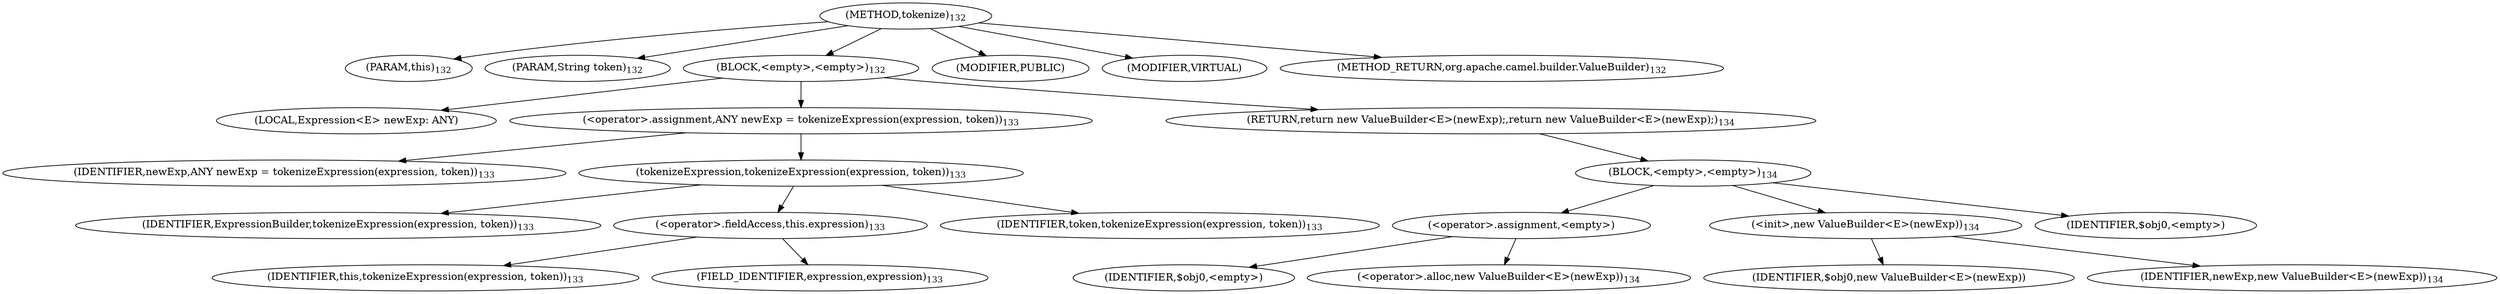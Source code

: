 digraph "tokenize" {  
"333" [label = <(METHOD,tokenize)<SUB>132</SUB>> ]
"334" [label = <(PARAM,this)<SUB>132</SUB>> ]
"335" [label = <(PARAM,String token)<SUB>132</SUB>> ]
"336" [label = <(BLOCK,&lt;empty&gt;,&lt;empty&gt;)<SUB>132</SUB>> ]
"337" [label = <(LOCAL,Expression&lt;E&gt; newExp: ANY)> ]
"338" [label = <(&lt;operator&gt;.assignment,ANY newExp = tokenizeExpression(expression, token))<SUB>133</SUB>> ]
"339" [label = <(IDENTIFIER,newExp,ANY newExp = tokenizeExpression(expression, token))<SUB>133</SUB>> ]
"340" [label = <(tokenizeExpression,tokenizeExpression(expression, token))<SUB>133</SUB>> ]
"341" [label = <(IDENTIFIER,ExpressionBuilder,tokenizeExpression(expression, token))<SUB>133</SUB>> ]
"342" [label = <(&lt;operator&gt;.fieldAccess,this.expression)<SUB>133</SUB>> ]
"343" [label = <(IDENTIFIER,this,tokenizeExpression(expression, token))<SUB>133</SUB>> ]
"344" [label = <(FIELD_IDENTIFIER,expression,expression)<SUB>133</SUB>> ]
"345" [label = <(IDENTIFIER,token,tokenizeExpression(expression, token))<SUB>133</SUB>> ]
"346" [label = <(RETURN,return new ValueBuilder&lt;E&gt;(newExp);,return new ValueBuilder&lt;E&gt;(newExp);)<SUB>134</SUB>> ]
"347" [label = <(BLOCK,&lt;empty&gt;,&lt;empty&gt;)<SUB>134</SUB>> ]
"348" [label = <(&lt;operator&gt;.assignment,&lt;empty&gt;)> ]
"349" [label = <(IDENTIFIER,$obj0,&lt;empty&gt;)> ]
"350" [label = <(&lt;operator&gt;.alloc,new ValueBuilder&lt;E&gt;(newExp))<SUB>134</SUB>> ]
"351" [label = <(&lt;init&gt;,new ValueBuilder&lt;E&gt;(newExp))<SUB>134</SUB>> ]
"352" [label = <(IDENTIFIER,$obj0,new ValueBuilder&lt;E&gt;(newExp))> ]
"353" [label = <(IDENTIFIER,newExp,new ValueBuilder&lt;E&gt;(newExp))<SUB>134</SUB>> ]
"354" [label = <(IDENTIFIER,$obj0,&lt;empty&gt;)> ]
"355" [label = <(MODIFIER,PUBLIC)> ]
"356" [label = <(MODIFIER,VIRTUAL)> ]
"357" [label = <(METHOD_RETURN,org.apache.camel.builder.ValueBuilder)<SUB>132</SUB>> ]
  "333" -> "334" 
  "333" -> "335" 
  "333" -> "336" 
  "333" -> "355" 
  "333" -> "356" 
  "333" -> "357" 
  "336" -> "337" 
  "336" -> "338" 
  "336" -> "346" 
  "338" -> "339" 
  "338" -> "340" 
  "340" -> "341" 
  "340" -> "342" 
  "340" -> "345" 
  "342" -> "343" 
  "342" -> "344" 
  "346" -> "347" 
  "347" -> "348" 
  "347" -> "351" 
  "347" -> "354" 
  "348" -> "349" 
  "348" -> "350" 
  "351" -> "352" 
  "351" -> "353" 
}
